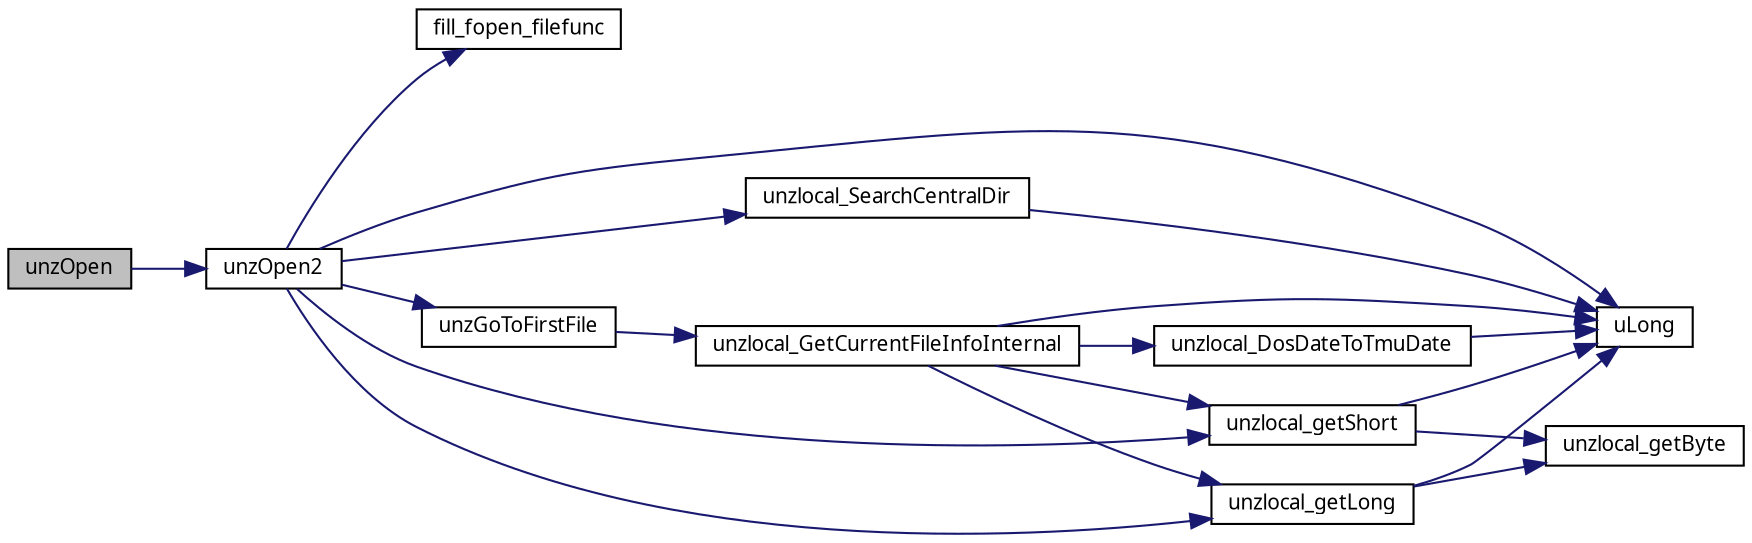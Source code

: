 digraph G
{
  edge [fontname="FreeSans.ttf",fontsize="10",labelfontname="FreeSans.ttf",labelfontsize="10"];
  node [fontname="FreeSans.ttf",fontsize="10",shape=record];
  rankdir=LR;
  Node1 [label="unzOpen",height=0.2,width=0.4,color="black", fillcolor="grey75", style="filled" fontcolor="black"];
  Node1 -> Node2 [color="midnightblue",fontsize="10",style="solid",fontname="FreeSans.ttf"];
  Node2 [label="unzOpen2",height=0.2,width=0.4,color="black", fillcolor="white", style="filled",URL="$unzip_8c.html#a899fa69e894354e48aab8869e13fd396"];
  Node2 -> Node3 [color="midnightblue",fontsize="10",style="solid",fontname="FreeSans.ttf"];
  Node3 [label="fill_fopen_filefunc",height=0.2,width=0.4,color="black", fillcolor="white", style="filled",URL="$ioapi_8c.html#ab44f1d585b26ce7f9447a91ada432727"];
  Node2 -> Node4 [color="midnightblue",fontsize="10",style="solid",fontname="FreeSans.ttf"];
  Node4 [label="uLong",height=0.2,width=0.4,color="black", fillcolor="white", style="filled",URL="$ioapi_8h.html#a50e9e9d5c30e481de822ad68fe537986"];
  Node2 -> Node5 [color="midnightblue",fontsize="10",style="solid",fontname="FreeSans.ttf"];
  Node5 [label="unzGoToFirstFile",height=0.2,width=0.4,color="black", fillcolor="white", style="filled",URL="$unzip_8c.html#a54821c0b6da683800164a56f2ae14f33"];
  Node5 -> Node6 [color="midnightblue",fontsize="10",style="solid",fontname="FreeSans.ttf"];
  Node6 [label="unzlocal_GetCurrentFileInfoInternal",height=0.2,width=0.4,color="black", fillcolor="white", style="filled",URL="$unzip_8c.html#a63347eee791bfbd6f1c65ade6d487cf6"];
  Node6 -> Node4 [color="midnightblue",fontsize="10",style="solid",fontname="FreeSans.ttf"];
  Node6 -> Node7 [color="midnightblue",fontsize="10",style="solid",fontname="FreeSans.ttf"];
  Node7 [label="unzlocal_DosDateToTmuDate",height=0.2,width=0.4,color="black", fillcolor="white", style="filled",URL="$unzip_8c.html#aef5be704f689c792449ab4a95846e9cb"];
  Node7 -> Node4 [color="midnightblue",fontsize="10",style="solid",fontname="FreeSans.ttf"];
  Node6 -> Node8 [color="midnightblue",fontsize="10",style="solid",fontname="FreeSans.ttf"];
  Node8 [label="unzlocal_getLong",height=0.2,width=0.4,color="black", fillcolor="white", style="filled",URL="$unzip_8c.html#ad740080523b619b0894978d00da8643e"];
  Node8 -> Node4 [color="midnightblue",fontsize="10",style="solid",fontname="FreeSans.ttf"];
  Node8 -> Node9 [color="midnightblue",fontsize="10",style="solid",fontname="FreeSans.ttf"];
  Node9 [label="unzlocal_getByte",height=0.2,width=0.4,color="black", fillcolor="white", style="filled",URL="$unzip_8c.html#a224066d88f092158ee3695c40a1f6c39"];
  Node6 -> Node10 [color="midnightblue",fontsize="10",style="solid",fontname="FreeSans.ttf"];
  Node10 [label="unzlocal_getShort",height=0.2,width=0.4,color="black", fillcolor="white", style="filled",URL="$unzip_8c.html#ab98398d33871b77b25d86b1e0d0d8322"];
  Node10 -> Node4 [color="midnightblue",fontsize="10",style="solid",fontname="FreeSans.ttf"];
  Node10 -> Node9 [color="midnightblue",fontsize="10",style="solid",fontname="FreeSans.ttf"];
  Node2 -> Node8 [color="midnightblue",fontsize="10",style="solid",fontname="FreeSans.ttf"];
  Node2 -> Node10 [color="midnightblue",fontsize="10",style="solid",fontname="FreeSans.ttf"];
  Node2 -> Node11 [color="midnightblue",fontsize="10",style="solid",fontname="FreeSans.ttf"];
  Node11 [label="unzlocal_SearchCentralDir",height=0.2,width=0.4,color="black", fillcolor="white", style="filled",URL="$unzip_8c.html#a1ef6f8faed35b91243d1057fc8474c42"];
  Node11 -> Node4 [color="midnightblue",fontsize="10",style="solid",fontname="FreeSans.ttf"];
}
